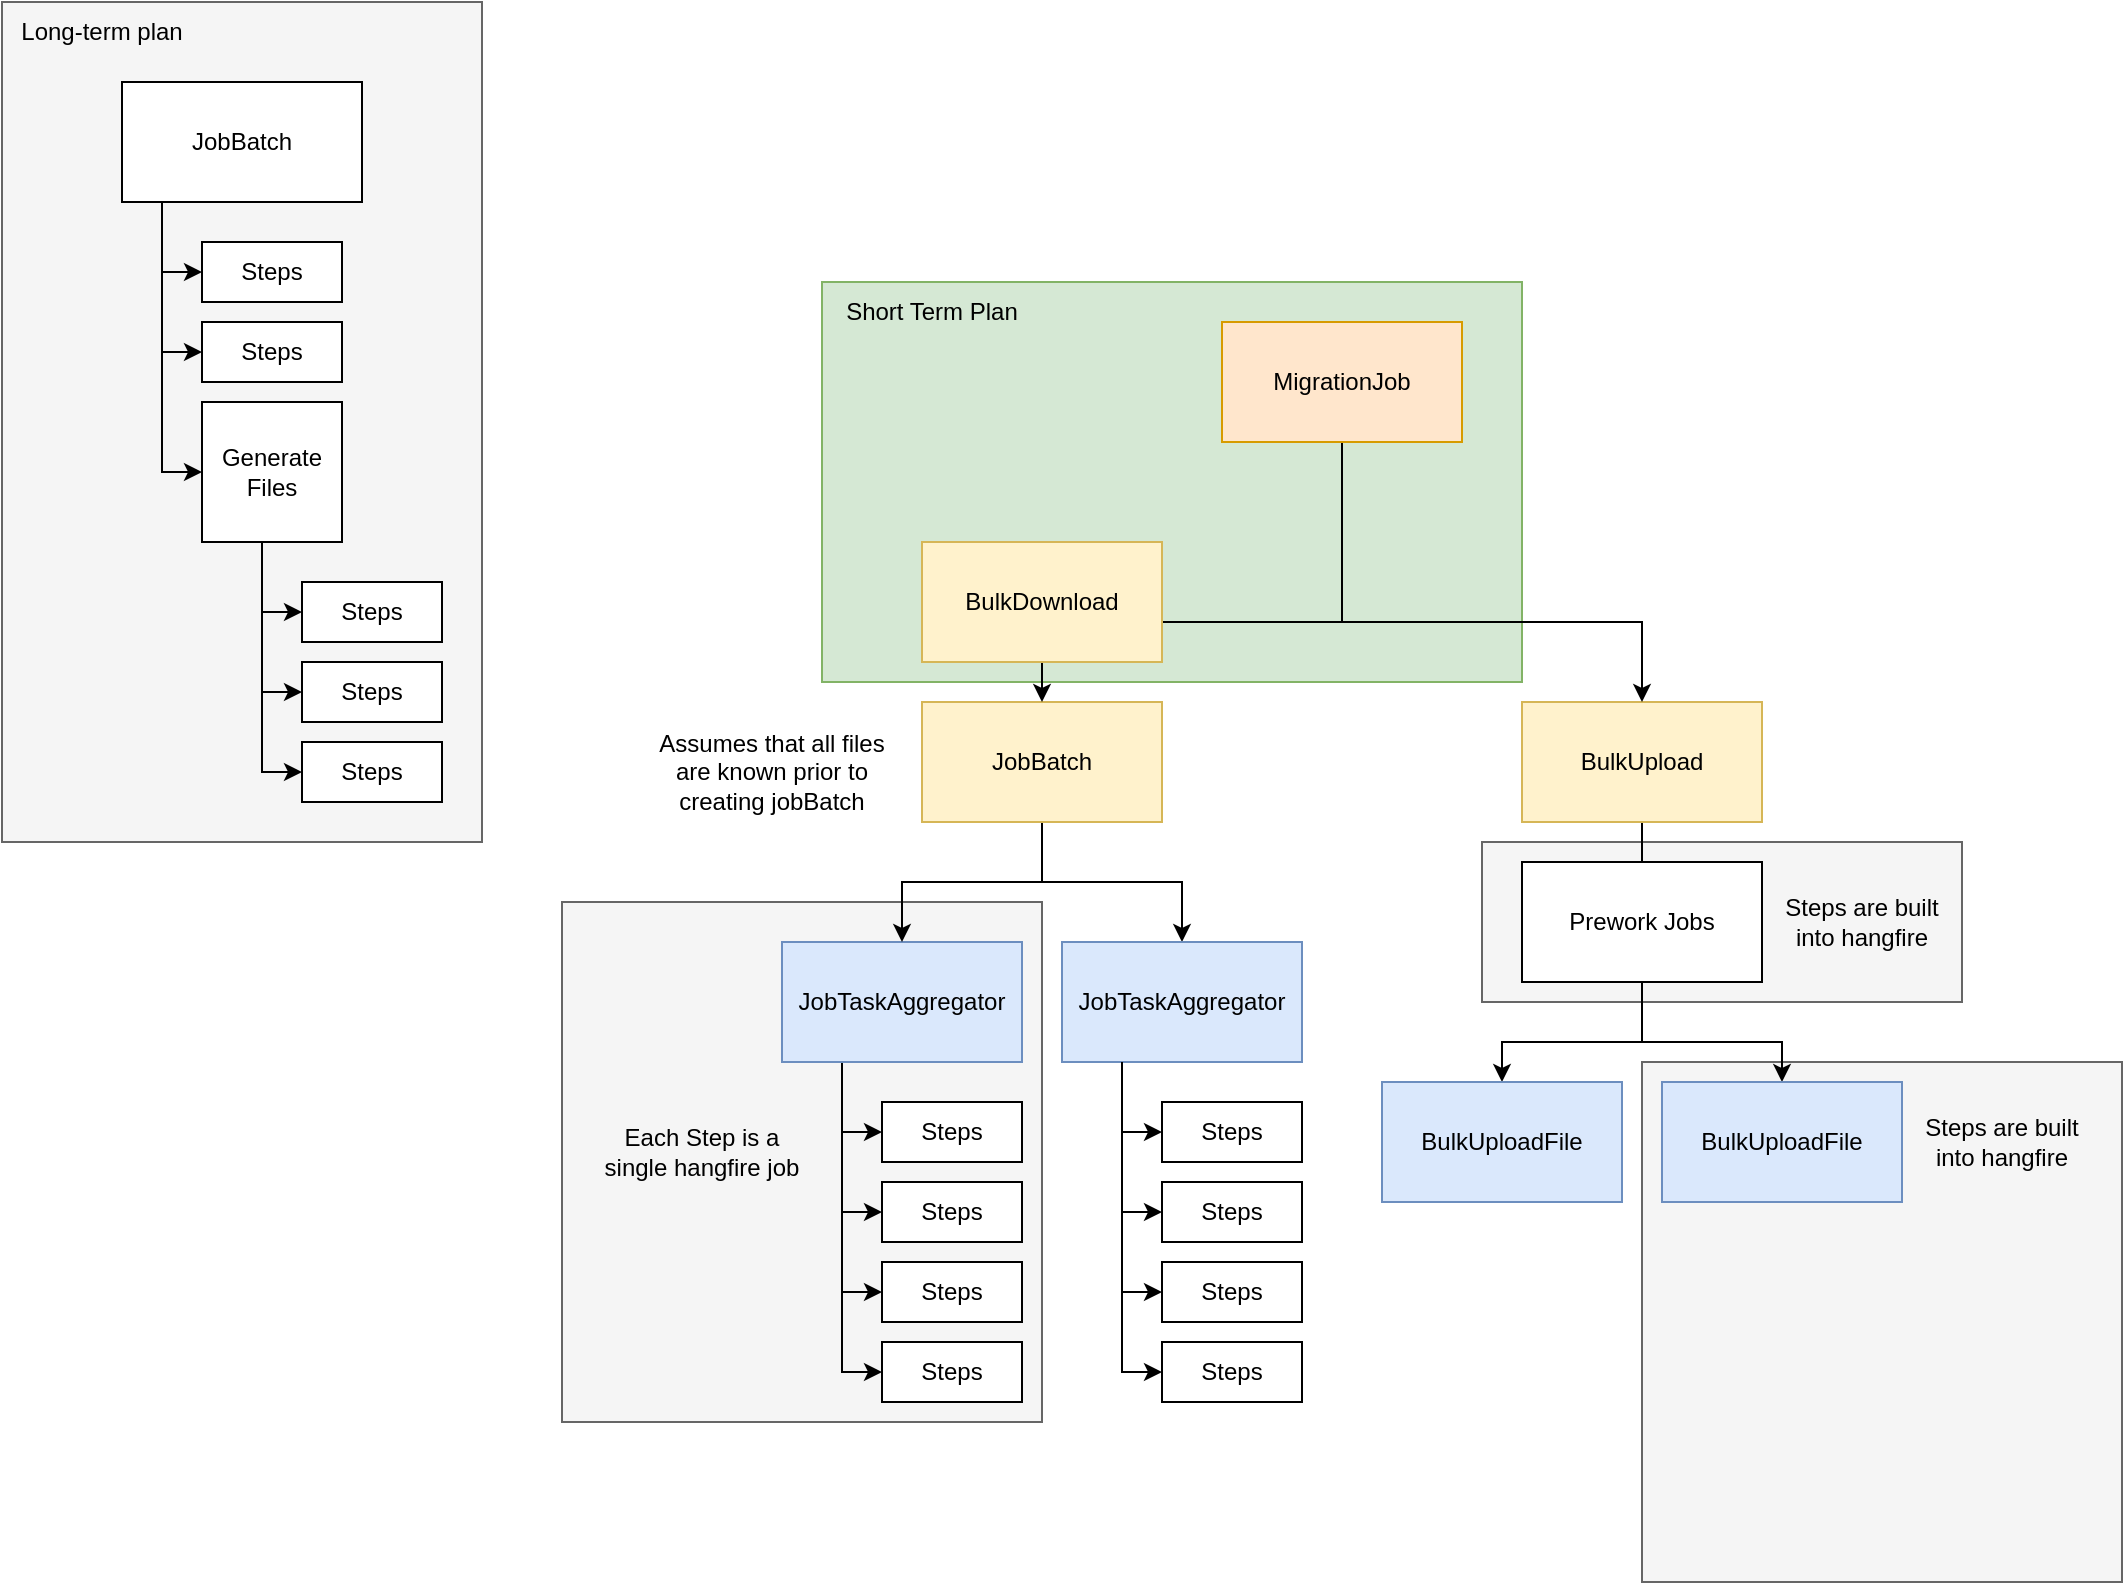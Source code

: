<mxfile version="20.2.8" type="device"><diagram id="Jm9Ug05O7PthLAVaWLff" name="Page-1"><mxGraphModel dx="2878" dy="723" grid="1" gridSize="10" guides="1" tooltips="1" connect="1" arrows="1" fold="1" page="1" pageScale="1" pageWidth="1700" pageHeight="1100" math="0" shadow="0"><root><mxCell id="0"/><mxCell id="1" parent="0"/><mxCell id="3Z_leZ-B67GHVzusOH6a-68" value="" style="rounded=0;whiteSpace=wrap;html=1;fillColor=#d5e8d4;strokeColor=#82b366;" vertex="1" parent="1"><mxGeometry x="250" y="150" width="350" height="200" as="geometry"/></mxCell><mxCell id="3Z_leZ-B67GHVzusOH6a-66" value="" style="rounded=0;whiteSpace=wrap;html=1;fillColor=#f5f5f5;fontColor=#333333;strokeColor=#666666;" vertex="1" parent="1"><mxGeometry x="-160" y="10" width="240" height="420" as="geometry"/></mxCell><mxCell id="3Z_leZ-B67GHVzusOH6a-40" value="" style="rounded=0;whiteSpace=wrap;html=1;fillColor=#f5f5f5;fontColor=#333333;strokeColor=#666666;" vertex="1" parent="1"><mxGeometry x="580" y="430" width="240" height="80" as="geometry"/></mxCell><mxCell id="3Z_leZ-B67GHVzusOH6a-37" value="" style="rounded=0;whiteSpace=wrap;html=1;fillColor=#f5f5f5;fontColor=#333333;strokeColor=#666666;" vertex="1" parent="1"><mxGeometry x="660" y="540" width="240" height="260" as="geometry"/></mxCell><mxCell id="3Z_leZ-B67GHVzusOH6a-35" value="" style="rounded=0;whiteSpace=wrap;html=1;fillColor=#f5f5f5;fontColor=#333333;strokeColor=#666666;" vertex="1" parent="1"><mxGeometry x="120" y="460" width="240" height="260" as="geometry"/></mxCell><mxCell id="3Z_leZ-B67GHVzusOH6a-17" style="edgeStyle=orthogonalEdgeStyle;rounded=0;orthogonalLoop=1;jettySize=auto;html=1;entryX=0;entryY=0.5;entryDx=0;entryDy=0;" edge="1" parent="1" source="3Z_leZ-B67GHVzusOH6a-1" target="3Z_leZ-B67GHVzusOH6a-14"><mxGeometry relative="1" as="geometry"><Array as="points"><mxPoint x="260" y="575"/></Array></mxGeometry></mxCell><mxCell id="3Z_leZ-B67GHVzusOH6a-1" value="JobTaskAggregator" style="rounded=0;whiteSpace=wrap;html=1;fillColor=#dae8fc;strokeColor=#6c8ebf;" vertex="1" parent="1"><mxGeometry x="230" y="480" width="120" height="60" as="geometry"/></mxCell><mxCell id="3Z_leZ-B67GHVzusOH6a-6" style="edgeStyle=orthogonalEdgeStyle;rounded=0;orthogonalLoop=1;jettySize=auto;html=1;entryX=0.5;entryY=0;entryDx=0;entryDy=0;" edge="1" parent="1" source="3Z_leZ-B67GHVzusOH6a-2" target="3Z_leZ-B67GHVzusOH6a-1"><mxGeometry relative="1" as="geometry"/></mxCell><mxCell id="3Z_leZ-B67GHVzusOH6a-7" style="edgeStyle=orthogonalEdgeStyle;rounded=0;orthogonalLoop=1;jettySize=auto;html=1;entryX=0.5;entryY=0;entryDx=0;entryDy=0;" edge="1" parent="1" source="3Z_leZ-B67GHVzusOH6a-2" target="3Z_leZ-B67GHVzusOH6a-5"><mxGeometry relative="1" as="geometry"/></mxCell><mxCell id="3Z_leZ-B67GHVzusOH6a-2" value="JobBatch" style="rounded=0;whiteSpace=wrap;html=1;fillColor=#fff2cc;strokeColor=#d6b656;" vertex="1" parent="1"><mxGeometry x="300" y="360" width="120" height="60" as="geometry"/></mxCell><mxCell id="3Z_leZ-B67GHVzusOH6a-9" style="edgeStyle=orthogonalEdgeStyle;rounded=0;orthogonalLoop=1;jettySize=auto;html=1;entryX=0.5;entryY=0;entryDx=0;entryDy=0;" edge="1" parent="1" source="3Z_leZ-B67GHVzusOH6a-3" target="3Z_leZ-B67GHVzusOH6a-4"><mxGeometry relative="1" as="geometry"><Array as="points"><mxPoint x="660" y="530"/><mxPoint x="590" y="530"/></Array></mxGeometry></mxCell><mxCell id="3Z_leZ-B67GHVzusOH6a-10" style="edgeStyle=orthogonalEdgeStyle;rounded=0;orthogonalLoop=1;jettySize=auto;html=1;entryX=0.5;entryY=0;entryDx=0;entryDy=0;" edge="1" parent="1" source="3Z_leZ-B67GHVzusOH6a-3" target="3Z_leZ-B67GHVzusOH6a-8"><mxGeometry relative="1" as="geometry"><Array as="points"><mxPoint x="660" y="530"/><mxPoint x="730" y="530"/></Array></mxGeometry></mxCell><mxCell id="3Z_leZ-B67GHVzusOH6a-3" value="BulkUpload" style="rounded=0;whiteSpace=wrap;html=1;fillColor=#fff2cc;strokeColor=#d6b656;" vertex="1" parent="1"><mxGeometry x="600" y="360" width="120" height="60" as="geometry"/></mxCell><mxCell id="3Z_leZ-B67GHVzusOH6a-4" value="BulkUploadFile" style="rounded=0;whiteSpace=wrap;html=1;fillColor=#dae8fc;strokeColor=#6c8ebf;" vertex="1" parent="1"><mxGeometry x="530" y="550" width="120" height="60" as="geometry"/></mxCell><mxCell id="3Z_leZ-B67GHVzusOH6a-5" value="JobTaskAggregator" style="rounded=0;whiteSpace=wrap;html=1;fillColor=#dae8fc;strokeColor=#6c8ebf;" vertex="1" parent="1"><mxGeometry x="370" y="480" width="120" height="60" as="geometry"/></mxCell><mxCell id="3Z_leZ-B67GHVzusOH6a-8" value="BulkUploadFile" style="rounded=0;whiteSpace=wrap;html=1;fillColor=#dae8fc;strokeColor=#6c8ebf;" vertex="1" parent="1"><mxGeometry x="670" y="550" width="120" height="60" as="geometry"/></mxCell><mxCell id="3Z_leZ-B67GHVzusOH6a-12" style="edgeStyle=orthogonalEdgeStyle;rounded=0;orthogonalLoop=1;jettySize=auto;html=1;entryX=0.5;entryY=0;entryDx=0;entryDy=0;" edge="1" parent="1" source="3Z_leZ-B67GHVzusOH6a-11" target="3Z_leZ-B67GHVzusOH6a-2"><mxGeometry relative="1" as="geometry"><Array as="points"><mxPoint x="510" y="320"/><mxPoint x="360" y="320"/></Array></mxGeometry></mxCell><mxCell id="3Z_leZ-B67GHVzusOH6a-13" style="edgeStyle=orthogonalEdgeStyle;rounded=0;orthogonalLoop=1;jettySize=auto;html=1;" edge="1" parent="1" source="3Z_leZ-B67GHVzusOH6a-11" target="3Z_leZ-B67GHVzusOH6a-3"><mxGeometry relative="1" as="geometry"><Array as="points"><mxPoint x="510" y="320"/><mxPoint x="660" y="320"/></Array></mxGeometry></mxCell><mxCell id="3Z_leZ-B67GHVzusOH6a-11" value="MigrationJob" style="rounded=0;whiteSpace=wrap;html=1;fillColor=#ffe6cc;strokeColor=#d79b00;" vertex="1" parent="1"><mxGeometry x="450" y="170" width="120" height="60" as="geometry"/></mxCell><mxCell id="3Z_leZ-B67GHVzusOH6a-14" value="Steps" style="whiteSpace=wrap;html=1;rounded=0;" vertex="1" parent="1"><mxGeometry x="280" y="560" width="70" height="30" as="geometry"/></mxCell><mxCell id="3Z_leZ-B67GHVzusOH6a-18" style="edgeStyle=orthogonalEdgeStyle;rounded=0;orthogonalLoop=1;jettySize=auto;html=1;entryX=0;entryY=0.5;entryDx=0;entryDy=0;" edge="1" parent="1" target="3Z_leZ-B67GHVzusOH6a-19"><mxGeometry relative="1" as="geometry"><mxPoint x="260" y="570" as="sourcePoint"/><Array as="points"><mxPoint x="260" y="615"/></Array></mxGeometry></mxCell><mxCell id="3Z_leZ-B67GHVzusOH6a-19" value="Steps" style="whiteSpace=wrap;html=1;rounded=0;" vertex="1" parent="1"><mxGeometry x="280" y="600" width="70" height="30" as="geometry"/></mxCell><mxCell id="3Z_leZ-B67GHVzusOH6a-21" style="edgeStyle=orthogonalEdgeStyle;rounded=0;orthogonalLoop=1;jettySize=auto;html=1;entryX=0;entryY=0.5;entryDx=0;entryDy=0;" edge="1" parent="1" target="3Z_leZ-B67GHVzusOH6a-22"><mxGeometry relative="1" as="geometry"><mxPoint x="260" y="610" as="sourcePoint"/><Array as="points"><mxPoint x="260" y="655"/></Array></mxGeometry></mxCell><mxCell id="3Z_leZ-B67GHVzusOH6a-22" value="Steps" style="whiteSpace=wrap;html=1;rounded=0;" vertex="1" parent="1"><mxGeometry x="280" y="640" width="70" height="30" as="geometry"/></mxCell><mxCell id="3Z_leZ-B67GHVzusOH6a-25" style="edgeStyle=orthogonalEdgeStyle;rounded=0;orthogonalLoop=1;jettySize=auto;html=1;entryX=0;entryY=0.5;entryDx=0;entryDy=0;" edge="1" parent="1" target="3Z_leZ-B67GHVzusOH6a-26"><mxGeometry relative="1" as="geometry"><mxPoint x="260" y="650" as="sourcePoint"/><Array as="points"><mxPoint x="260" y="695"/></Array></mxGeometry></mxCell><mxCell id="3Z_leZ-B67GHVzusOH6a-26" value="Steps" style="whiteSpace=wrap;html=1;rounded=0;" vertex="1" parent="1"><mxGeometry x="280" y="680" width="70" height="30" as="geometry"/></mxCell><mxCell id="3Z_leZ-B67GHVzusOH6a-27" style="edgeStyle=orthogonalEdgeStyle;rounded=0;orthogonalLoop=1;jettySize=auto;html=1;entryX=0;entryY=0.5;entryDx=0;entryDy=0;" edge="1" parent="1" target="3Z_leZ-B67GHVzusOH6a-28"><mxGeometry relative="1" as="geometry"><mxPoint x="400.0" y="540" as="sourcePoint"/><Array as="points"><mxPoint x="400" y="575"/></Array></mxGeometry></mxCell><mxCell id="3Z_leZ-B67GHVzusOH6a-28" value="Steps" style="whiteSpace=wrap;html=1;rounded=0;" vertex="1" parent="1"><mxGeometry x="420" y="560" width="70" height="30" as="geometry"/></mxCell><mxCell id="3Z_leZ-B67GHVzusOH6a-29" style="edgeStyle=orthogonalEdgeStyle;rounded=0;orthogonalLoop=1;jettySize=auto;html=1;entryX=0;entryY=0.5;entryDx=0;entryDy=0;" edge="1" parent="1" target="3Z_leZ-B67GHVzusOH6a-30"><mxGeometry relative="1" as="geometry"><mxPoint x="400" y="570" as="sourcePoint"/><Array as="points"><mxPoint x="400" y="615"/></Array></mxGeometry></mxCell><mxCell id="3Z_leZ-B67GHVzusOH6a-30" value="Steps" style="whiteSpace=wrap;html=1;rounded=0;" vertex="1" parent="1"><mxGeometry x="420" y="600" width="70" height="30" as="geometry"/></mxCell><mxCell id="3Z_leZ-B67GHVzusOH6a-31" style="edgeStyle=orthogonalEdgeStyle;rounded=0;orthogonalLoop=1;jettySize=auto;html=1;entryX=0;entryY=0.5;entryDx=0;entryDy=0;" edge="1" parent="1" target="3Z_leZ-B67GHVzusOH6a-32"><mxGeometry relative="1" as="geometry"><mxPoint x="400" y="610" as="sourcePoint"/><Array as="points"><mxPoint x="400" y="655"/></Array></mxGeometry></mxCell><mxCell id="3Z_leZ-B67GHVzusOH6a-32" value="Steps" style="whiteSpace=wrap;html=1;rounded=0;" vertex="1" parent="1"><mxGeometry x="420" y="640" width="70" height="30" as="geometry"/></mxCell><mxCell id="3Z_leZ-B67GHVzusOH6a-33" style="edgeStyle=orthogonalEdgeStyle;rounded=0;orthogonalLoop=1;jettySize=auto;html=1;entryX=0;entryY=0.5;entryDx=0;entryDy=0;" edge="1" parent="1" target="3Z_leZ-B67GHVzusOH6a-34"><mxGeometry relative="1" as="geometry"><mxPoint x="400" y="650" as="sourcePoint"/><Array as="points"><mxPoint x="400" y="695"/></Array></mxGeometry></mxCell><mxCell id="3Z_leZ-B67GHVzusOH6a-34" value="Steps" style="whiteSpace=wrap;html=1;rounded=0;" vertex="1" parent="1"><mxGeometry x="420" y="680" width="70" height="30" as="geometry"/></mxCell><mxCell id="3Z_leZ-B67GHVzusOH6a-36" value="Long-term plan" style="text;html=1;strokeColor=none;fillColor=none;align=center;verticalAlign=middle;whiteSpace=wrap;rounded=0;" vertex="1" parent="1"><mxGeometry x="-160" y="10" width="100" height="30" as="geometry"/></mxCell><mxCell id="3Z_leZ-B67GHVzusOH6a-38" value="Steps are built into hangfire" style="text;html=1;strokeColor=none;fillColor=none;align=center;verticalAlign=middle;whiteSpace=wrap;rounded=0;" vertex="1" parent="1"><mxGeometry x="790" y="565" width="100" height="30" as="geometry"/></mxCell><mxCell id="3Z_leZ-B67GHVzusOH6a-39" value="Prework Jobs" style="rounded=0;whiteSpace=wrap;html=1;" vertex="1" parent="1"><mxGeometry x="600" y="440" width="120" height="60" as="geometry"/></mxCell><mxCell id="3Z_leZ-B67GHVzusOH6a-41" value="Steps are built into hangfire" style="text;html=1;strokeColor=none;fillColor=none;align=center;verticalAlign=middle;whiteSpace=wrap;rounded=0;" vertex="1" parent="1"><mxGeometry x="720" y="455" width="100" height="30" as="geometry"/></mxCell><mxCell id="3Z_leZ-B67GHVzusOH6a-51" value="Assumes that all files are known prior to creating jobBatch" style="text;html=1;strokeColor=none;fillColor=none;align=center;verticalAlign=middle;whiteSpace=wrap;rounded=0;" vertex="1" parent="1"><mxGeometry x="160" y="380" width="130" height="30" as="geometry"/></mxCell><mxCell id="3Z_leZ-B67GHVzusOH6a-52" value="BulkDownload" style="rounded=0;whiteSpace=wrap;html=1;fillColor=#fff2cc;strokeColor=#d6b656;" vertex="1" parent="1"><mxGeometry x="300" y="280" width="120" height="60" as="geometry"/></mxCell><mxCell id="3Z_leZ-B67GHVzusOH6a-53" value="JobBatch" style="rounded=0;whiteSpace=wrap;html=1;" vertex="1" parent="1"><mxGeometry x="-100" y="50" width="120" height="60" as="geometry"/></mxCell><mxCell id="3Z_leZ-B67GHVzusOH6a-54" style="edgeStyle=orthogonalEdgeStyle;rounded=0;orthogonalLoop=1;jettySize=auto;html=1;entryX=0;entryY=0.5;entryDx=0;entryDy=0;" edge="1" parent="1" target="3Z_leZ-B67GHVzusOH6a-55"><mxGeometry relative="1" as="geometry"><mxPoint x="-80" y="110" as="sourcePoint"/><Array as="points"><mxPoint x="-80" y="145"/></Array></mxGeometry></mxCell><mxCell id="3Z_leZ-B67GHVzusOH6a-55" value="Steps" style="whiteSpace=wrap;html=1;rounded=0;" vertex="1" parent="1"><mxGeometry x="-60" y="130" width="70" height="30" as="geometry"/></mxCell><mxCell id="3Z_leZ-B67GHVzusOH6a-56" style="edgeStyle=orthogonalEdgeStyle;rounded=0;orthogonalLoop=1;jettySize=auto;html=1;entryX=0;entryY=0.5;entryDx=0;entryDy=0;" edge="1" parent="1" target="3Z_leZ-B67GHVzusOH6a-57"><mxGeometry relative="1" as="geometry"><mxPoint x="-80" y="140" as="sourcePoint"/><Array as="points"><mxPoint x="-80" y="185"/></Array></mxGeometry></mxCell><mxCell id="3Z_leZ-B67GHVzusOH6a-57" value="Steps" style="whiteSpace=wrap;html=1;rounded=0;" vertex="1" parent="1"><mxGeometry x="-60" y="170" width="70" height="30" as="geometry"/></mxCell><mxCell id="3Z_leZ-B67GHVzusOH6a-58" style="edgeStyle=orthogonalEdgeStyle;rounded=0;orthogonalLoop=1;jettySize=auto;html=1;entryX=0;entryY=0.5;entryDx=0;entryDy=0;" edge="1" parent="1" target="3Z_leZ-B67GHVzusOH6a-59"><mxGeometry relative="1" as="geometry"><mxPoint x="-80" y="180" as="sourcePoint"/><Array as="points"><mxPoint x="-80" y="245"/></Array></mxGeometry></mxCell><mxCell id="3Z_leZ-B67GHVzusOH6a-59" value="Generate Files" style="whiteSpace=wrap;html=1;rounded=0;" vertex="1" parent="1"><mxGeometry x="-60" y="210" width="70" height="70" as="geometry"/></mxCell><mxCell id="3Z_leZ-B67GHVzusOH6a-60" style="edgeStyle=orthogonalEdgeStyle;rounded=0;orthogonalLoop=1;jettySize=auto;html=1;entryX=0;entryY=0.5;entryDx=0;entryDy=0;" edge="1" parent="1" target="3Z_leZ-B67GHVzusOH6a-61"><mxGeometry relative="1" as="geometry"><mxPoint x="-30" y="280" as="sourcePoint"/><Array as="points"><mxPoint x="-30" y="315"/></Array></mxGeometry></mxCell><mxCell id="3Z_leZ-B67GHVzusOH6a-61" value="Steps" style="whiteSpace=wrap;html=1;rounded=0;" vertex="1" parent="1"><mxGeometry x="-10" y="300" width="70" height="30" as="geometry"/></mxCell><mxCell id="3Z_leZ-B67GHVzusOH6a-62" style="edgeStyle=orthogonalEdgeStyle;rounded=0;orthogonalLoop=1;jettySize=auto;html=1;entryX=0;entryY=0.5;entryDx=0;entryDy=0;" edge="1" parent="1" target="3Z_leZ-B67GHVzusOH6a-63"><mxGeometry relative="1" as="geometry"><mxPoint x="-30" y="310" as="sourcePoint"/><Array as="points"><mxPoint x="-30" y="355"/></Array></mxGeometry></mxCell><mxCell id="3Z_leZ-B67GHVzusOH6a-63" value="Steps" style="whiteSpace=wrap;html=1;rounded=0;" vertex="1" parent="1"><mxGeometry x="-10" y="340" width="70" height="30" as="geometry"/></mxCell><mxCell id="3Z_leZ-B67GHVzusOH6a-64" style="edgeStyle=orthogonalEdgeStyle;rounded=0;orthogonalLoop=1;jettySize=auto;html=1;entryX=0;entryY=0.5;entryDx=0;entryDy=0;" edge="1" parent="1" target="3Z_leZ-B67GHVzusOH6a-65"><mxGeometry relative="1" as="geometry"><mxPoint x="-30" y="350" as="sourcePoint"/><Array as="points"><mxPoint x="-30" y="395"/></Array></mxGeometry></mxCell><mxCell id="3Z_leZ-B67GHVzusOH6a-65" value="Steps" style="whiteSpace=wrap;html=1;rounded=0;" vertex="1" parent="1"><mxGeometry x="-10" y="380" width="70" height="30" as="geometry"/></mxCell><mxCell id="3Z_leZ-B67GHVzusOH6a-67" value="Each Step is a single hangfire job" style="text;html=1;strokeColor=none;fillColor=none;align=center;verticalAlign=middle;whiteSpace=wrap;rounded=0;" vertex="1" parent="1"><mxGeometry x="140" y="570" width="100" height="30" as="geometry"/></mxCell><mxCell id="3Z_leZ-B67GHVzusOH6a-69" value="Short Term Plan" style="text;html=1;strokeColor=none;fillColor=none;align=center;verticalAlign=middle;whiteSpace=wrap;rounded=0;" vertex="1" parent="1"><mxGeometry x="240" y="150" width="130" height="30" as="geometry"/></mxCell></root></mxGraphModel></diagram></mxfile>